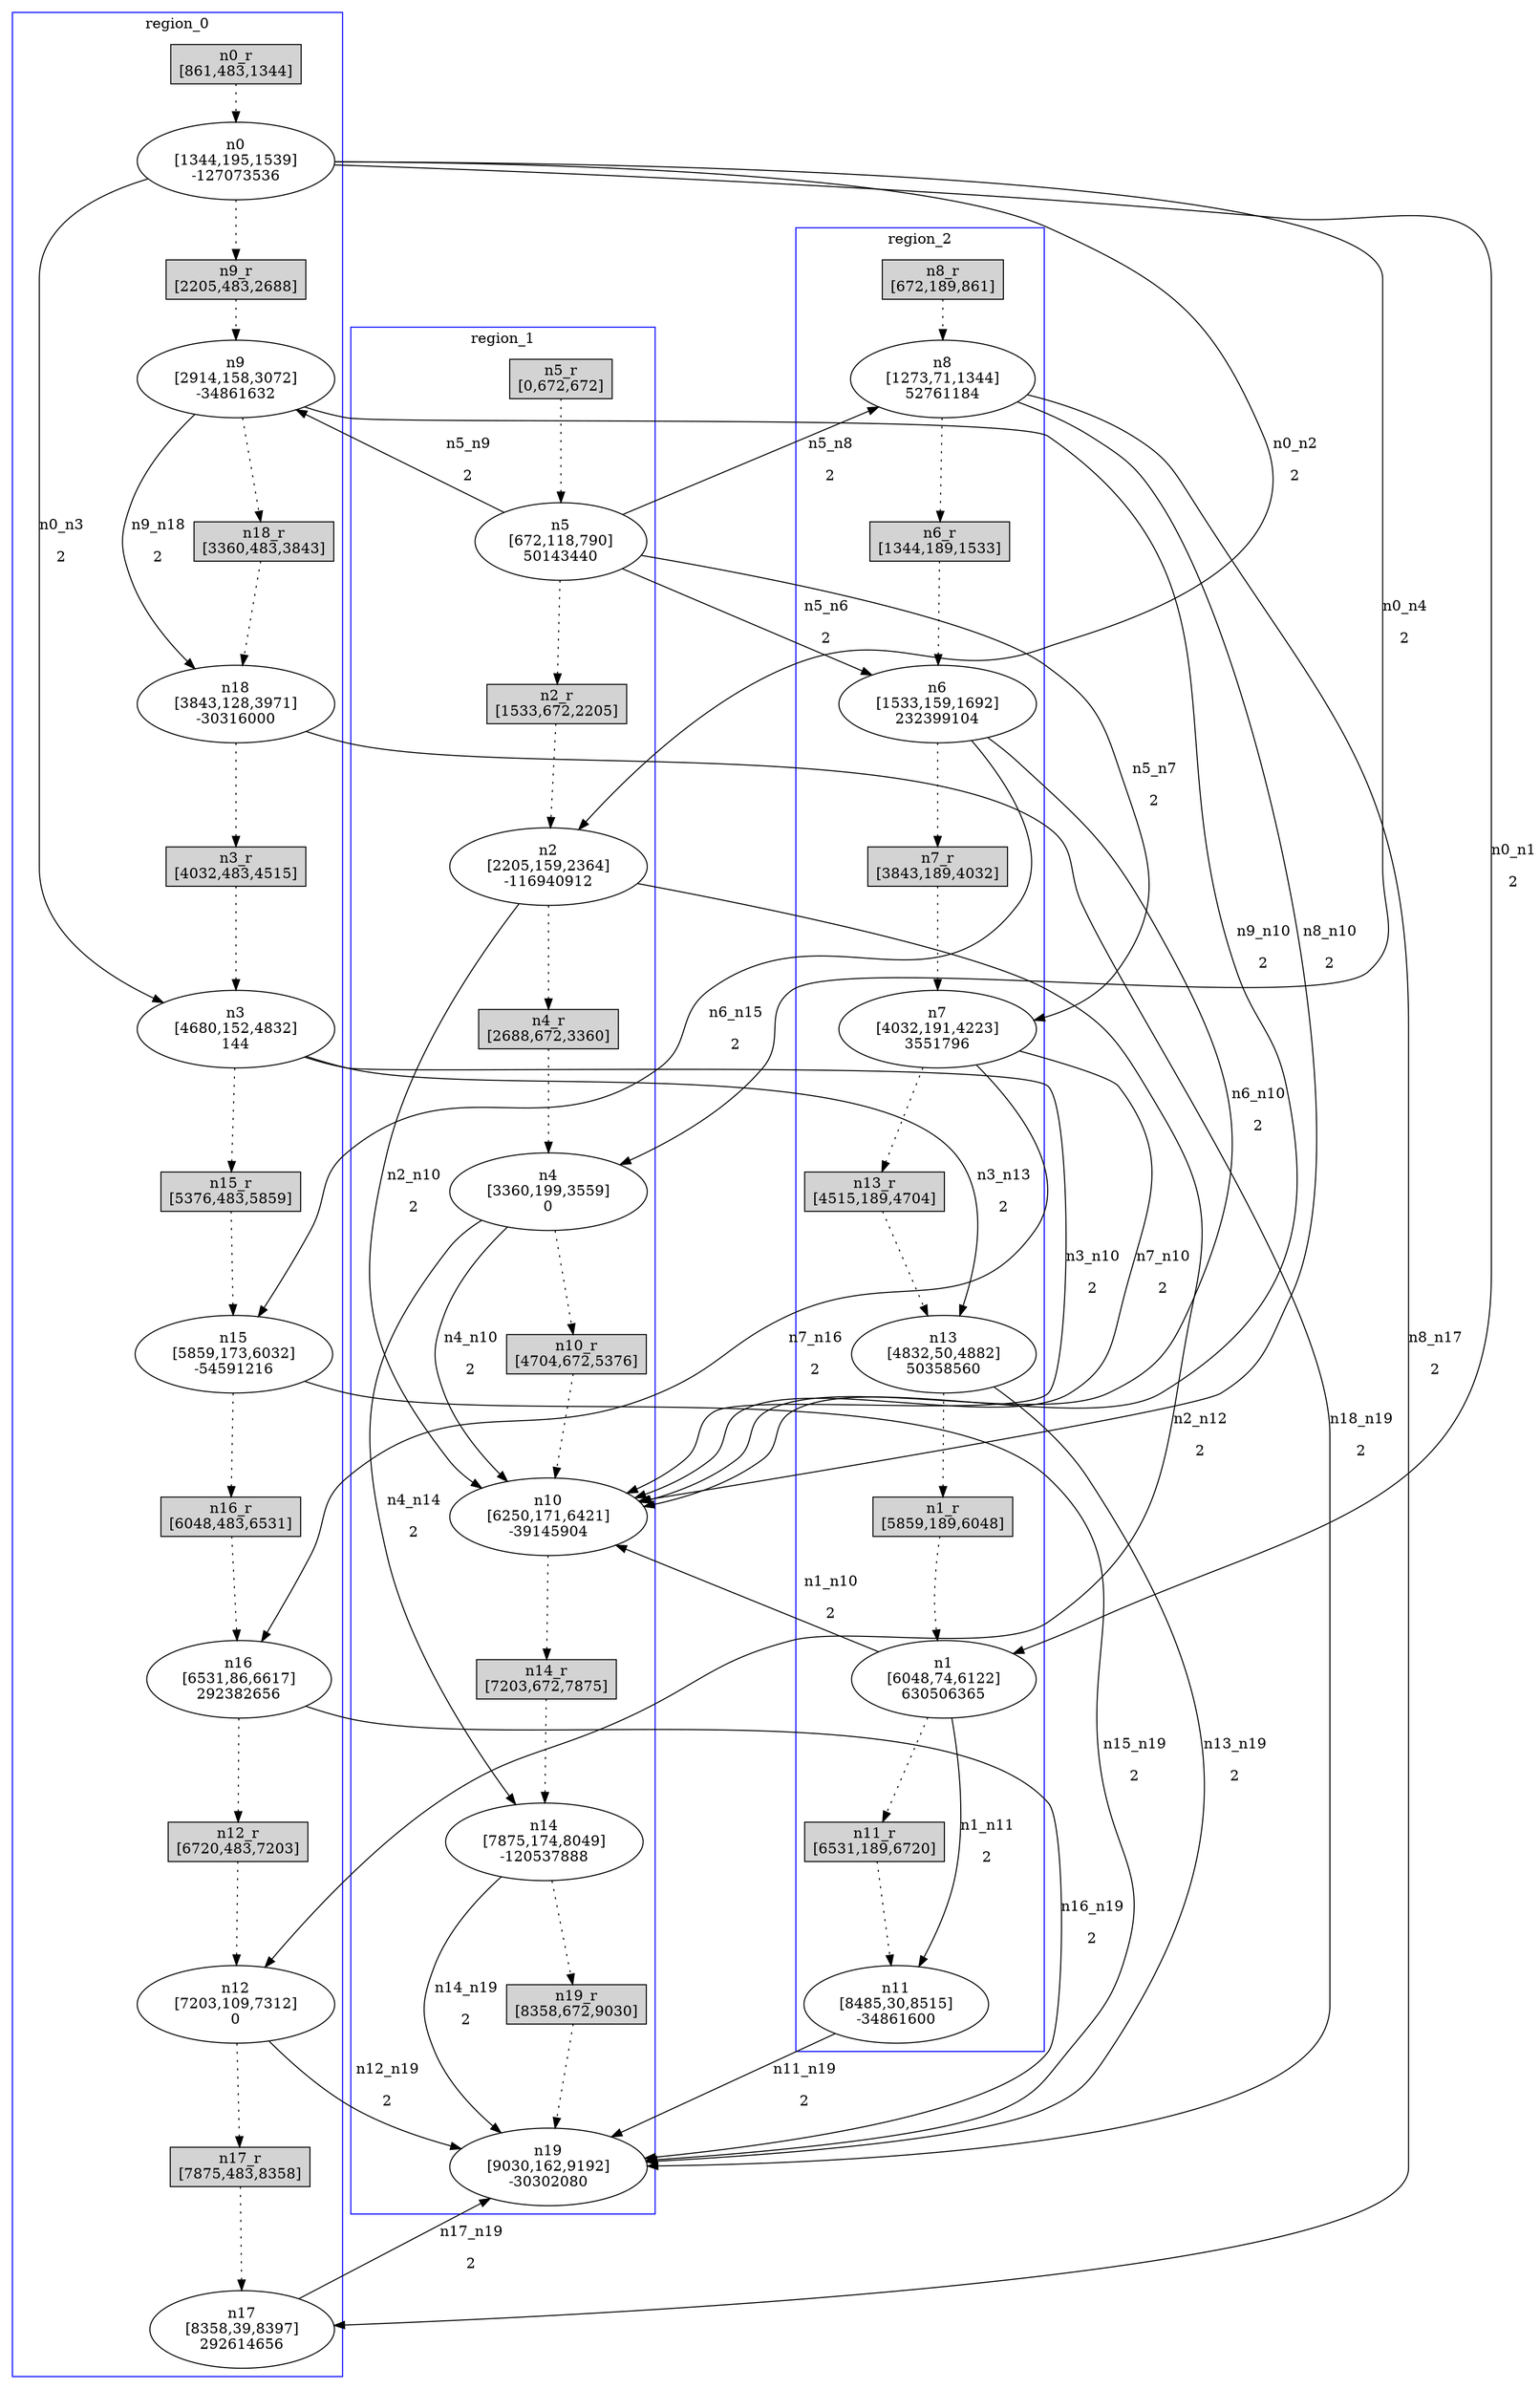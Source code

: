 //3-LSsolveMIPnSolStatus 9.
//4-SL 9192.
//5-LSsolveMIPsolveTime(double) 1800.04.
//6-reconfigurateNum(int) 20.
//7-reconfigurateTime(int) 9030.
digraph test_0 {
	size="28,40";
	subgraph cluster0 {
		stytle=filled;
		color=blue;
		label=region_0;
		n0_r [ shape = box, style = filled, label = "n0_r\n[861,483,1344]" ];
		n0 [ label="n0\n[1344,195,1539]\n-127073536" ];
		n0_r -> n0 [ style = dotted ];
		n9_r [ shape = box, style = filled, label = "n9_r\n[2205,483,2688]" ];
		n9 [ label="n9\n[2914,158,3072]\n-34861632" ];
		n9_r -> n9 [ style = dotted ];
		n18_r [ shape = box, style = filled, label = "n18_r\n[3360,483,3843]" ];
		n18 [ label="n18\n[3843,128,3971]\n-30316000" ];
		n18_r -> n18 [ style = dotted ];
		n3_r [ shape = box, style = filled, label = "n3_r\n[4032,483,4515]" ];
		n3 [ label="n3\n[4680,152,4832]\n144" ];
		n3_r -> n3 [ style = dotted ];
		n15_r [ shape = box, style = filled, label = "n15_r\n[5376,483,5859]" ];
		n15 [ label="n15\n[5859,173,6032]\n-54591216" ];
		n15_r -> n15 [ style = dotted ];
		n16_r [ shape = box, style = filled, label = "n16_r\n[6048,483,6531]" ];
		n16 [ label="n16\n[6531,86,6617]\n292382656" ];
		n16_r -> n16 [ style = dotted ];
		n12_r [ shape = box, style = filled, label = "n12_r\n[6720,483,7203]" ];
		n12 [ label="n12\n[7203,109,7312]\n0" ];
		n12_r -> n12 [ style = dotted ];
		n17_r [ shape = box, style = filled, label = "n17_r\n[7875,483,8358]" ];
		n17 [ label="n17\n[8358,39,8397]\n292614656" ];
		n17_r -> n17 [ style = dotted ];
		n0 -> n9_r [ style = dotted ];
		n9 -> n18_r [ style = dotted ];
		n18 -> n3_r [ style = dotted ];
		n3 -> n15_r [ style = dotted ];
		n15 -> n16_r [ style = dotted ];
		n16 -> n12_r [ style = dotted ];
		n12 -> n17_r [ style = dotted ];
	}
	subgraph cluster1 {
		stytle=filled;
		color=blue;
		label=region_1;
		n5_r [ shape = box, style = filled, label = "n5_r\n[0,672,672]" ];
		n5 [ label="n5\n[672,118,790]\n50143440" ];
		n5_r -> n5 [ style = dotted ];
		n2_r [ shape = box, style = filled, label = "n2_r\n[1533,672,2205]" ];
		n2 [ label="n2\n[2205,159,2364]\n-116940912" ];
		n2_r -> n2 [ style = dotted ];
		n4_r [ shape = box, style = filled, label = "n4_r\n[2688,672,3360]" ];
		n4 [ label="n4\n[3360,199,3559]\n0" ];
		n4_r -> n4 [ style = dotted ];
		n10_r [ shape = box, style = filled, label = "n10_r\n[4704,672,5376]" ];
		n10 [ label="n10\n[6250,171,6421]\n-39145904" ];
		n10_r -> n10 [ style = dotted ];
		n14_r [ shape = box, style = filled, label = "n14_r\n[7203,672,7875]" ];
		n14 [ label="n14\n[7875,174,8049]\n-120537888" ];
		n14_r -> n14 [ style = dotted ];
		n19_r [ shape = box, style = filled, label = "n19_r\n[8358,672,9030]" ];
		n19 [ label="n19\n[9030,162,9192]\n-30302080" ];
		n19_r -> n19 [ style = dotted ];
		n5 -> n2_r [ style = dotted ];
		n2 -> n4_r [ style = dotted ];
		n4 -> n10_r [ style = dotted ];
		n10 -> n14_r [ style = dotted ];
		n14 -> n19_r [ style = dotted ];
	}
	subgraph cluster2 {
		stytle=filled;
		color=blue;
		label=region_2;
		n8_r [ shape = box, style = filled, label = "n8_r\n[672,189,861]" ];
		n8 [ label="n8\n[1273,71,1344]\n52761184" ];
		n8_r -> n8 [ style = dotted ];
		n6_r [ shape = box, style = filled, label = "n6_r\n[1344,189,1533]" ];
		n6 [ label="n6\n[1533,159,1692]\n232399104" ];
		n6_r -> n6 [ style = dotted ];
		n7_r [ shape = box, style = filled, label = "n7_r\n[3843,189,4032]" ];
		n7 [ label="n7\n[4032,191,4223]\n3551796" ];
		n7_r -> n7 [ style = dotted ];
		n13_r [ shape = box, style = filled, label = "n13_r\n[4515,189,4704]" ];
		n13 [ label="n13\n[4832,50,4882]\n50358560" ];
		n13_r -> n13 [ style = dotted ];
		n1_r [ shape = box, style = filled, label = "n1_r\n[5859,189,6048]" ];
		n1 [ label="n1\n[6048,74,6122]\n630506365" ];
		n1_r -> n1 [ style = dotted ];
		n11_r [ shape = box, style = filled, label = "n11_r\n[6531,189,6720]" ];
		n11 [ label="n11\n[8485,30,8515]\n-34861600" ];
		n11_r -> n11 [ style = dotted ];
		n8 -> n6_r [ style = dotted ];
		n6 -> n7_r [ style = dotted ];
		n7 -> n13_r [ style = dotted ];
		n13 -> n1_r [ style = dotted ];
		n1 -> n11_r [ style = dotted ];
	}
	n0 -> n1 [ label="n0_n1\n2" ];
	n0 -> n2 [ label="n0_n2\n2" ];
	n0 -> n3 [ label="n0_n3\n2" ];
	n0 -> n4 [ label="n0_n4\n2" ];
	n1 -> n10 [ label="n1_n10\n2" ];
	n1 -> n11 [ label="n1_n11\n2" ];
	n2 -> n10 [ label="n2_n10\n2" ];
	n2 -> n12 [ label="n2_n12\n2" ];
	n3 -> n10 [ label="n3_n10\n2" ];
	n3 -> n13 [ label="n3_n13\n2" ];
	n4 -> n10 [ label="n4_n10\n2" ];
	n4 -> n14 [ label="n4_n14\n2" ];
	n11 -> n19 [ label="n11_n19\n2" ];
	n12 -> n19 [ label="n12_n19\n2" ];
	n13 -> n19 [ label="n13_n19\n2" ];
	n14 -> n19 [ label="n14_n19\n2" ];
	n5 -> n6 [ label="n5_n6\n2" ];
	n5 -> n7 [ label="n5_n7\n2" ];
	n5 -> n8 [ label="n5_n8\n2" ];
	n5 -> n9 [ label="n5_n9\n2" ];
	n6 -> n10 [ label="n6_n10\n2" ];
	n6 -> n15 [ label="n6_n15\n2" ];
	n7 -> n10 [ label="n7_n10\n2" ];
	n7 -> n16 [ label="n7_n16\n2" ];
	n8 -> n10 [ label="n8_n10\n2" ];
	n8 -> n17 [ label="n8_n17\n2" ];
	n9 -> n10 [ label="n9_n10\n2" ];
	n9 -> n18 [ label="n9_n18\n2" ];
	n15 -> n19 [ label="n15_n19\n2" ];
	n16 -> n19 [ label="n16_n19\n2" ];
	n17 -> n19 [ label="n17_n19\n2" ];
	n18 -> n19 [ label="n18_n19\n2" ];
}
